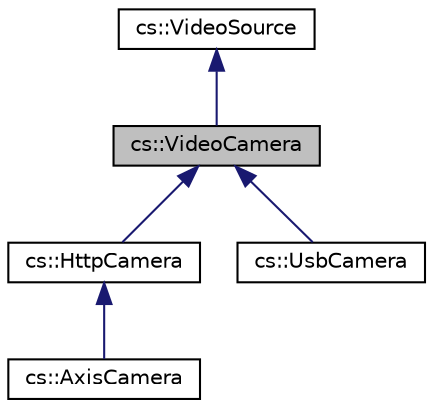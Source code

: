 digraph "cs::VideoCamera"
{
  edge [fontname="Helvetica",fontsize="10",labelfontname="Helvetica",labelfontsize="10"];
  node [fontname="Helvetica",fontsize="10",shape=record];
  Node1 [label="cs::VideoCamera",height=0.2,width=0.4,color="black", fillcolor="grey75", style="filled", fontcolor="black"];
  Node2 -> Node1 [dir="back",color="midnightblue",fontsize="10",style="solid",fontname="Helvetica"];
  Node2 [label="cs::VideoSource",height=0.2,width=0.4,color="black", fillcolor="white", style="filled",URL="$classcs_1_1VideoSource.html",tooltip="A source for video that provides a sequence of frames. "];
  Node1 -> Node3 [dir="back",color="midnightblue",fontsize="10",style="solid",fontname="Helvetica"];
  Node3 [label="cs::HttpCamera",height=0.2,width=0.4,color="black", fillcolor="white", style="filled",URL="$classcs_1_1HttpCamera.html",tooltip="A source that represents a MJPEG-over-HTTP (IP) camera. "];
  Node3 -> Node4 [dir="back",color="midnightblue",fontsize="10",style="solid",fontname="Helvetica"];
  Node4 [label="cs::AxisCamera",height=0.2,width=0.4,color="black", fillcolor="white", style="filled",URL="$classcs_1_1AxisCamera.html",tooltip="A source that represents an Axis IP camera. "];
  Node1 -> Node5 [dir="back",color="midnightblue",fontsize="10",style="solid",fontname="Helvetica"];
  Node5 [label="cs::UsbCamera",height=0.2,width=0.4,color="black", fillcolor="white", style="filled",URL="$classcs_1_1UsbCamera.html",tooltip="A source that represents a USB camera. "];
}
